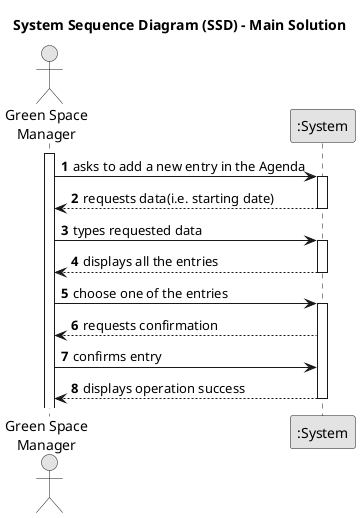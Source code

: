 @startuml
skinparam monochrome true
skinparam packageStyle rectangle
skinparam shadowing false

title System Sequence Diagram (SSD) - Main Solution

autonumber

actor "Green Space\nManager" as Manager
participant ":System" as System

activate Manager

    Manager -> System : asks to add a new entry in the Agenda
    activate System

        System --> Manager : requests data(i.e. starting date)
         deactivate System

    Manager -> System : types requested data
    activate System

          System --> Manager : displays all the entries
          deactivate System

    Manager -> System : choose one of the entries
    activate System

           System --> Manager : requests confirmation
           Manager -> System : confirms entry
           System --> Manager : displays operation success
           deactivate System
@enduml